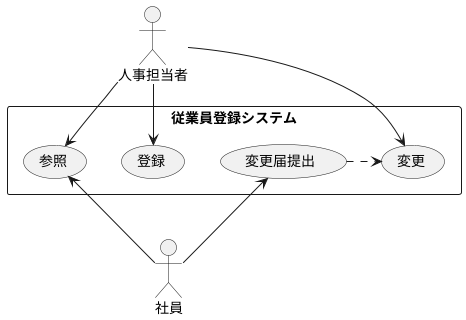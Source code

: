 @startuml 演習2-6

actor "人事担当者"
actor "社員"

rectangle "従業員登録システム"{
    usecase "登録"
    usecase "参照"
    usecase "変更届提出"
    usecase "変更"
}

人事担当者 --> 登録
人事担当者 --> 参照
参照<-- 社員
変更届提出 <-- 社員
変更届提出 .> 変更
人事担当者 --> 変更

@enduml